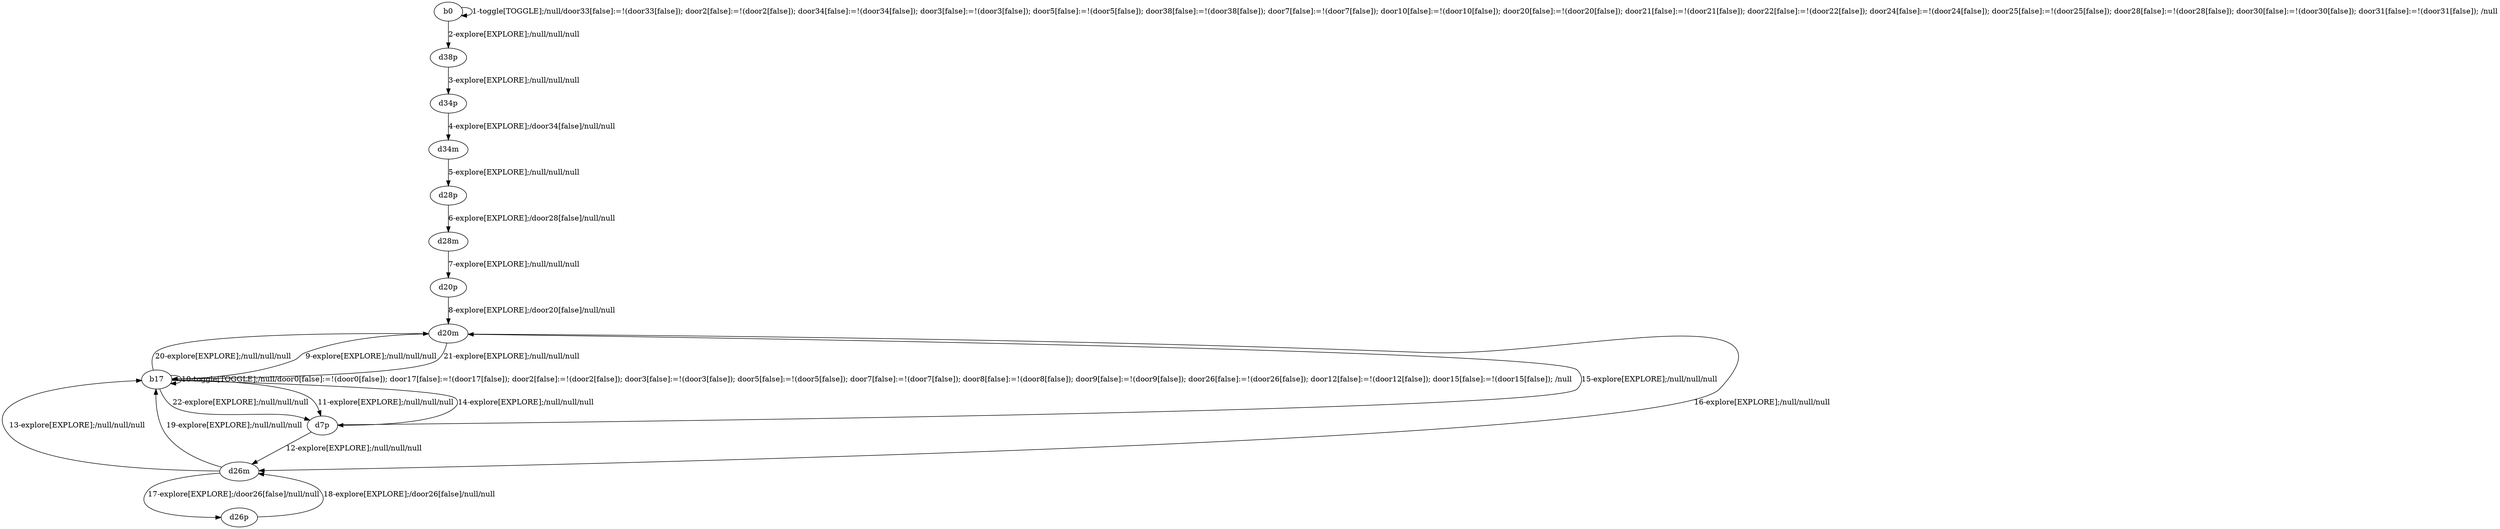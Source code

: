 # Total number of goals covered by this test: 2
# d26m --> d26p
# d26p --> d26m

digraph g {
"b0" -> "b0" [label = "1-toggle[TOGGLE];/null/door33[false]:=!(door33[false]); door2[false]:=!(door2[false]); door34[false]:=!(door34[false]); door3[false]:=!(door3[false]); door5[false]:=!(door5[false]); door38[false]:=!(door38[false]); door7[false]:=!(door7[false]); door10[false]:=!(door10[false]); door20[false]:=!(door20[false]); door21[false]:=!(door21[false]); door22[false]:=!(door22[false]); door24[false]:=!(door24[false]); door25[false]:=!(door25[false]); door28[false]:=!(door28[false]); door30[false]:=!(door30[false]); door31[false]:=!(door31[false]); /null"];
"b0" -> "d38p" [label = "2-explore[EXPLORE];/null/null/null"];
"d38p" -> "d34p" [label = "3-explore[EXPLORE];/null/null/null"];
"d34p" -> "d34m" [label = "4-explore[EXPLORE];/door34[false]/null/null"];
"d34m" -> "d28p" [label = "5-explore[EXPLORE];/null/null/null"];
"d28p" -> "d28m" [label = "6-explore[EXPLORE];/door28[false]/null/null"];
"d28m" -> "d20p" [label = "7-explore[EXPLORE];/null/null/null"];
"d20p" -> "d20m" [label = "8-explore[EXPLORE];/door20[false]/null/null"];
"d20m" -> "b17" [label = "9-explore[EXPLORE];/null/null/null"];
"b17" -> "b17" [label = "10-toggle[TOGGLE];/null/door0[false]:=!(door0[false]); door17[false]:=!(door17[false]); door2[false]:=!(door2[false]); door3[false]:=!(door3[false]); door5[false]:=!(door5[false]); door7[false]:=!(door7[false]); door8[false]:=!(door8[false]); door9[false]:=!(door9[false]); door26[false]:=!(door26[false]); door12[false]:=!(door12[false]); door15[false]:=!(door15[false]); /null"];
"b17" -> "d7p" [label = "11-explore[EXPLORE];/null/null/null"];
"d7p" -> "d26m" [label = "12-explore[EXPLORE];/null/null/null"];
"d26m" -> "b17" [label = "13-explore[EXPLORE];/null/null/null"];
"b17" -> "d7p" [label = "14-explore[EXPLORE];/null/null/null"];
"d7p" -> "d20m" [label = "15-explore[EXPLORE];/null/null/null"];
"d20m" -> "d26m" [label = "16-explore[EXPLORE];/null/null/null"];
"d26m" -> "d26p" [label = "17-explore[EXPLORE];/door26[false]/null/null"];
"d26p" -> "d26m" [label = "18-explore[EXPLORE];/door26[false]/null/null"];
"d26m" -> "b17" [label = "19-explore[EXPLORE];/null/null/null"];
"b17" -> "d20m" [label = "20-explore[EXPLORE];/null/null/null"];
"d20m" -> "b17" [label = "21-explore[EXPLORE];/null/null/null"];
"b17" -> "d7p" [label = "22-explore[EXPLORE];/null/null/null"];
}